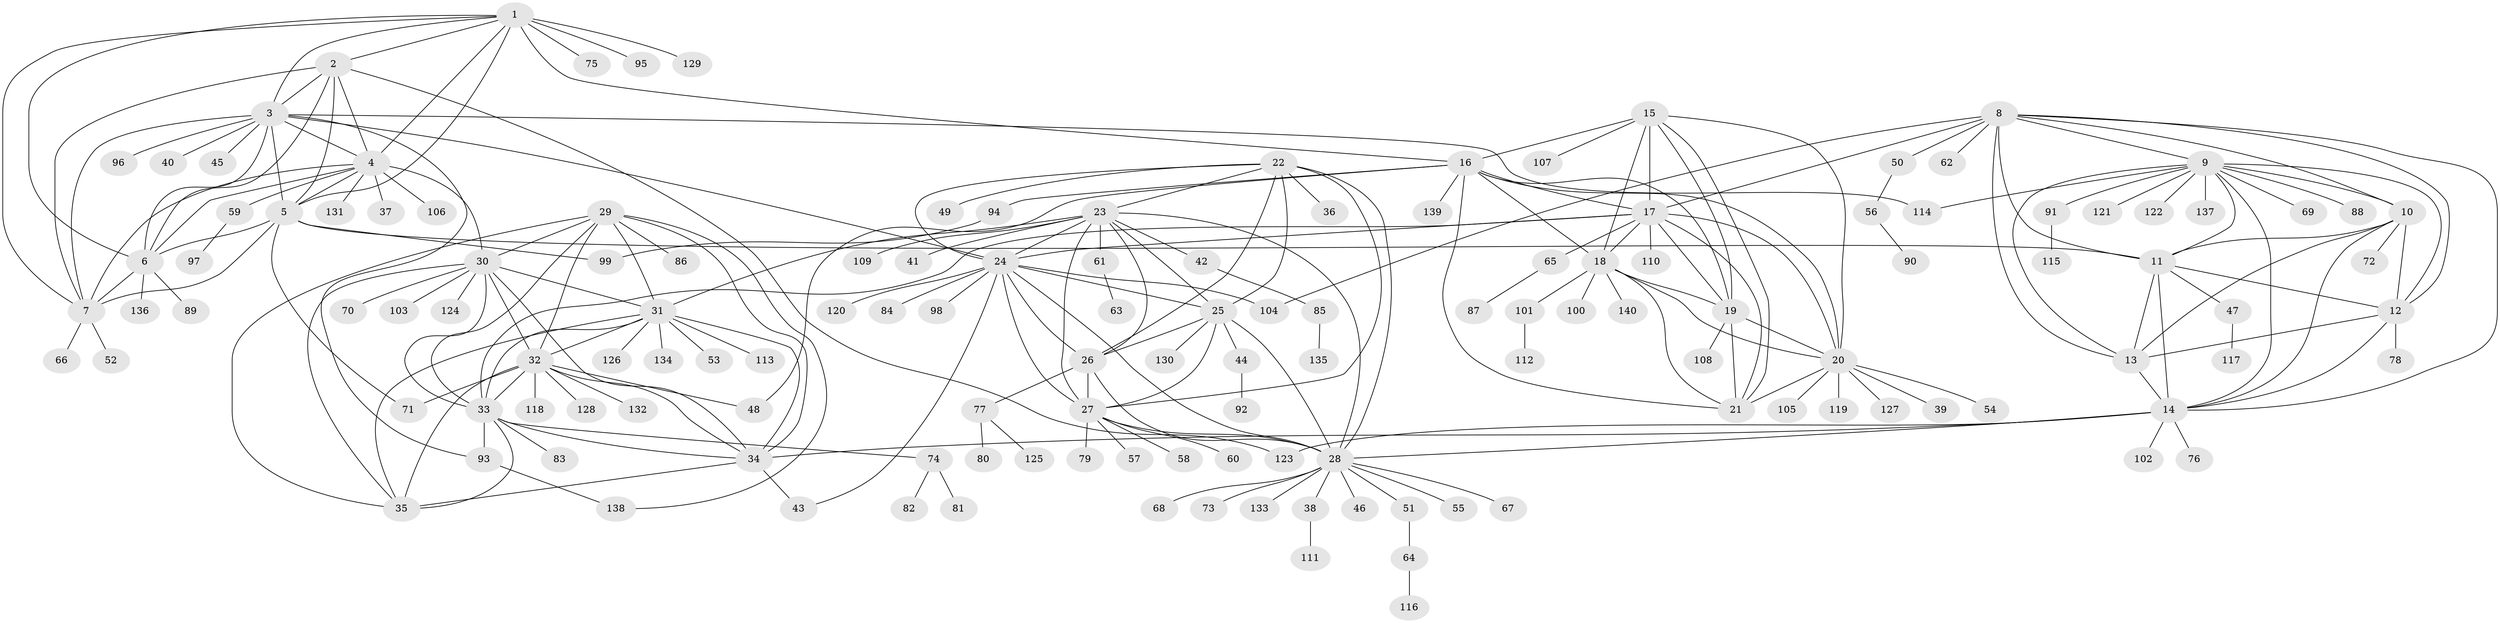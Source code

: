 // Generated by graph-tools (version 1.1) at 2025/02/03/09/25 03:02:38]
// undirected, 140 vertices, 229 edges
graph export_dot {
graph [start="1"]
  node [color=gray90,style=filled];
  1;
  2;
  3;
  4;
  5;
  6;
  7;
  8;
  9;
  10;
  11;
  12;
  13;
  14;
  15;
  16;
  17;
  18;
  19;
  20;
  21;
  22;
  23;
  24;
  25;
  26;
  27;
  28;
  29;
  30;
  31;
  32;
  33;
  34;
  35;
  36;
  37;
  38;
  39;
  40;
  41;
  42;
  43;
  44;
  45;
  46;
  47;
  48;
  49;
  50;
  51;
  52;
  53;
  54;
  55;
  56;
  57;
  58;
  59;
  60;
  61;
  62;
  63;
  64;
  65;
  66;
  67;
  68;
  69;
  70;
  71;
  72;
  73;
  74;
  75;
  76;
  77;
  78;
  79;
  80;
  81;
  82;
  83;
  84;
  85;
  86;
  87;
  88;
  89;
  90;
  91;
  92;
  93;
  94;
  95;
  96;
  97;
  98;
  99;
  100;
  101;
  102;
  103;
  104;
  105;
  106;
  107;
  108;
  109;
  110;
  111;
  112;
  113;
  114;
  115;
  116;
  117;
  118;
  119;
  120;
  121;
  122;
  123;
  124;
  125;
  126;
  127;
  128;
  129;
  130;
  131;
  132;
  133;
  134;
  135;
  136;
  137;
  138;
  139;
  140;
  1 -- 2;
  1 -- 3;
  1 -- 4;
  1 -- 5;
  1 -- 6;
  1 -- 7;
  1 -- 16;
  1 -- 75;
  1 -- 95;
  1 -- 129;
  2 -- 3;
  2 -- 4;
  2 -- 5;
  2 -- 6;
  2 -- 7;
  2 -- 123;
  3 -- 4;
  3 -- 5;
  3 -- 6;
  3 -- 7;
  3 -- 24;
  3 -- 40;
  3 -- 45;
  3 -- 93;
  3 -- 96;
  3 -- 114;
  4 -- 5;
  4 -- 6;
  4 -- 7;
  4 -- 30;
  4 -- 37;
  4 -- 59;
  4 -- 106;
  4 -- 131;
  5 -- 6;
  5 -- 7;
  5 -- 11;
  5 -- 71;
  5 -- 99;
  6 -- 7;
  6 -- 89;
  6 -- 136;
  7 -- 52;
  7 -- 66;
  8 -- 9;
  8 -- 10;
  8 -- 11;
  8 -- 12;
  8 -- 13;
  8 -- 14;
  8 -- 17;
  8 -- 50;
  8 -- 62;
  8 -- 104;
  9 -- 10;
  9 -- 11;
  9 -- 12;
  9 -- 13;
  9 -- 14;
  9 -- 69;
  9 -- 88;
  9 -- 91;
  9 -- 114;
  9 -- 121;
  9 -- 122;
  9 -- 137;
  10 -- 11;
  10 -- 12;
  10 -- 13;
  10 -- 14;
  10 -- 72;
  11 -- 12;
  11 -- 13;
  11 -- 14;
  11 -- 47;
  12 -- 13;
  12 -- 14;
  12 -- 78;
  13 -- 14;
  14 -- 28;
  14 -- 34;
  14 -- 76;
  14 -- 102;
  14 -- 123;
  15 -- 16;
  15 -- 17;
  15 -- 18;
  15 -- 19;
  15 -- 20;
  15 -- 21;
  15 -- 107;
  16 -- 17;
  16 -- 18;
  16 -- 19;
  16 -- 20;
  16 -- 21;
  16 -- 48;
  16 -- 94;
  16 -- 139;
  17 -- 18;
  17 -- 19;
  17 -- 20;
  17 -- 21;
  17 -- 24;
  17 -- 33;
  17 -- 65;
  17 -- 110;
  18 -- 19;
  18 -- 20;
  18 -- 21;
  18 -- 100;
  18 -- 101;
  18 -- 140;
  19 -- 20;
  19 -- 21;
  19 -- 108;
  20 -- 21;
  20 -- 39;
  20 -- 54;
  20 -- 105;
  20 -- 119;
  20 -- 127;
  22 -- 23;
  22 -- 24;
  22 -- 25;
  22 -- 26;
  22 -- 27;
  22 -- 28;
  22 -- 36;
  22 -- 49;
  23 -- 24;
  23 -- 25;
  23 -- 26;
  23 -- 27;
  23 -- 28;
  23 -- 31;
  23 -- 41;
  23 -- 42;
  23 -- 61;
  23 -- 109;
  24 -- 25;
  24 -- 26;
  24 -- 27;
  24 -- 28;
  24 -- 43;
  24 -- 84;
  24 -- 98;
  24 -- 104;
  24 -- 120;
  25 -- 26;
  25 -- 27;
  25 -- 28;
  25 -- 44;
  25 -- 130;
  26 -- 27;
  26 -- 28;
  26 -- 77;
  27 -- 28;
  27 -- 57;
  27 -- 58;
  27 -- 60;
  27 -- 79;
  28 -- 38;
  28 -- 46;
  28 -- 51;
  28 -- 55;
  28 -- 67;
  28 -- 68;
  28 -- 73;
  28 -- 133;
  29 -- 30;
  29 -- 31;
  29 -- 32;
  29 -- 33;
  29 -- 34;
  29 -- 35;
  29 -- 86;
  29 -- 138;
  30 -- 31;
  30 -- 32;
  30 -- 33;
  30 -- 34;
  30 -- 35;
  30 -- 70;
  30 -- 103;
  30 -- 124;
  31 -- 32;
  31 -- 33;
  31 -- 34;
  31 -- 35;
  31 -- 53;
  31 -- 113;
  31 -- 126;
  31 -- 134;
  32 -- 33;
  32 -- 34;
  32 -- 35;
  32 -- 48;
  32 -- 71;
  32 -- 118;
  32 -- 128;
  32 -- 132;
  33 -- 34;
  33 -- 35;
  33 -- 74;
  33 -- 83;
  33 -- 93;
  34 -- 35;
  34 -- 43;
  38 -- 111;
  42 -- 85;
  44 -- 92;
  47 -- 117;
  50 -- 56;
  51 -- 64;
  56 -- 90;
  59 -- 97;
  61 -- 63;
  64 -- 116;
  65 -- 87;
  74 -- 81;
  74 -- 82;
  77 -- 80;
  77 -- 125;
  85 -- 135;
  91 -- 115;
  93 -- 138;
  94 -- 99;
  101 -- 112;
}

